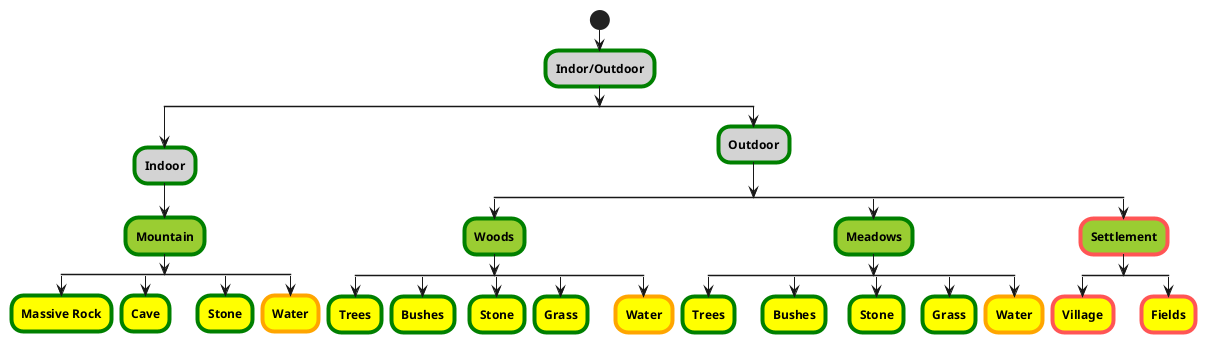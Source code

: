 ﻿' @startuml Feature Tree old

' skinparam activity {
'     Backgroundcolor<<implemented>> LightGreen
'     Backgroundcolor<<wip>> Orange
' }

' (*) --> Indoor/Outdoor <<implemented>>
' if "" then
'     -left-> Indoor <<implemented>>
'     if "" then 
'         --> Mountain <<implemented>>
'     endif
'     if "" then
'         --> MassiveRock <<implemented>>
'     else
'         --> Cave <<implemented>>
'     else
'         --> Stone <<implemented>>
'     else
'         -right-> Water <<wip>>
'     endif
' else
'     -Right-> Outdoor <<implemented>>
'         if "" then
'             --> Woods <<implemented>>
'             if "" then
'                 -left-> Tree (W) <<implemented>>
'             else
'                 --> Bush (W) <<implemented>>
'             else 
'                 --> Grass (W) <<implemented>>
'             else
'                 --> Stone (W) <<implemented>>
'             else
'                 -right-> Water (W) <<wip>>
'             endif
'         else 
'             --> Meadows <<implemented>>
'             if "" then
'                 -left-> Tree (M) <<implemented>>
'             else
'                 --> Bush (M) <<implemented>>
'             else 
'                 --> Grass (M) <<implemented>>
'             else
'                 --> Stone (M) <<implemented>>
'             else
'                 -right-> Water (M) <<wip>>
'             endif
'         else
'             --> Settlement <<wip>>
'             if "" then
'                 --> Village <<wip>>
'             else
'                 --> Fields <<wip>>
'             endif
'         endif
' @enduml

@startuml Feature Tree new

<style>
    activityDiagram {
        FontStyle bold
    }

    .Implemented {
        LineColor Green
        LineThickness 4
    }

    .SemiImplemented {
        LineColor Orange
        LineThickness 4
    }

    .Wip {
        LineColor #FF5555 /' slightly lighter red '/
        LineThickness 4
    }

    .Base {
        BackgroundColor LightGrey
    }

    .Biom {
        BackgroundColor YellowGreen
    }

    .Asset {
        BackgroundColor Yellow
    }

</style>

start

<<Implemented>> <<Base>> :Indor/Outdoor;
split
    <<Implemented>> <<Base>> :Indoor;
    <<Implemented>> <<Biom>> :Mountain;
    split
        <<Implemented>> <<Asset>> :Massive Rock;
        detach
    split again
        <<Implemented>> <<Asset>> :Cave;
        detach
    split again
        <<Implemented>> <<Asset>> :Stone;
        detach
    split again
        <<SemiImplemented>> <<Asset>> :Water;
        detach
    end split
split again
    <<Implemented>> <<Base>> :Outdoor;
    split
        <<Implemented>> <<Biom>> :Woods;
        split
            <<Implemented>> <<Asset>> :Trees;
            detach
        split again
            <<Implemented>> <<Asset>> :Bushes;
            detach
        split again
            <<Implemented>> <<Asset>> :Stone;
            detach
        split again
            <<Implemented>> <<Asset>> :Grass;
            detach
        split again
            <<SemiImplemented>> <<Asset>> :Water;
            detach
        end split
    split again
        <<Implemented>> <<Biom>> :Meadows;
        split
            <<Implemented>> <<Asset>> :Trees;
            detach
        split again
            <<Implemented>> <<Asset>> :Bushes;
            detach
        split again
            <<Implemented>> <<Asset>> :Stone;
            detach
        split again
            <<Implemented>> <<Asset>> :Grass;
            detach
        split again
            <<SemiImplemented>> <<Asset>> :Water;
            detach
        end split        
    split again
        <<Wip>> <<Biom>> :Settlement;
        split
            <<Wip>> <<Asset>> :Village;
            detach
        split again
            <<Wip>> <<Asset>> :Fields;
            detach
        end split
    end split
end split

@enduml